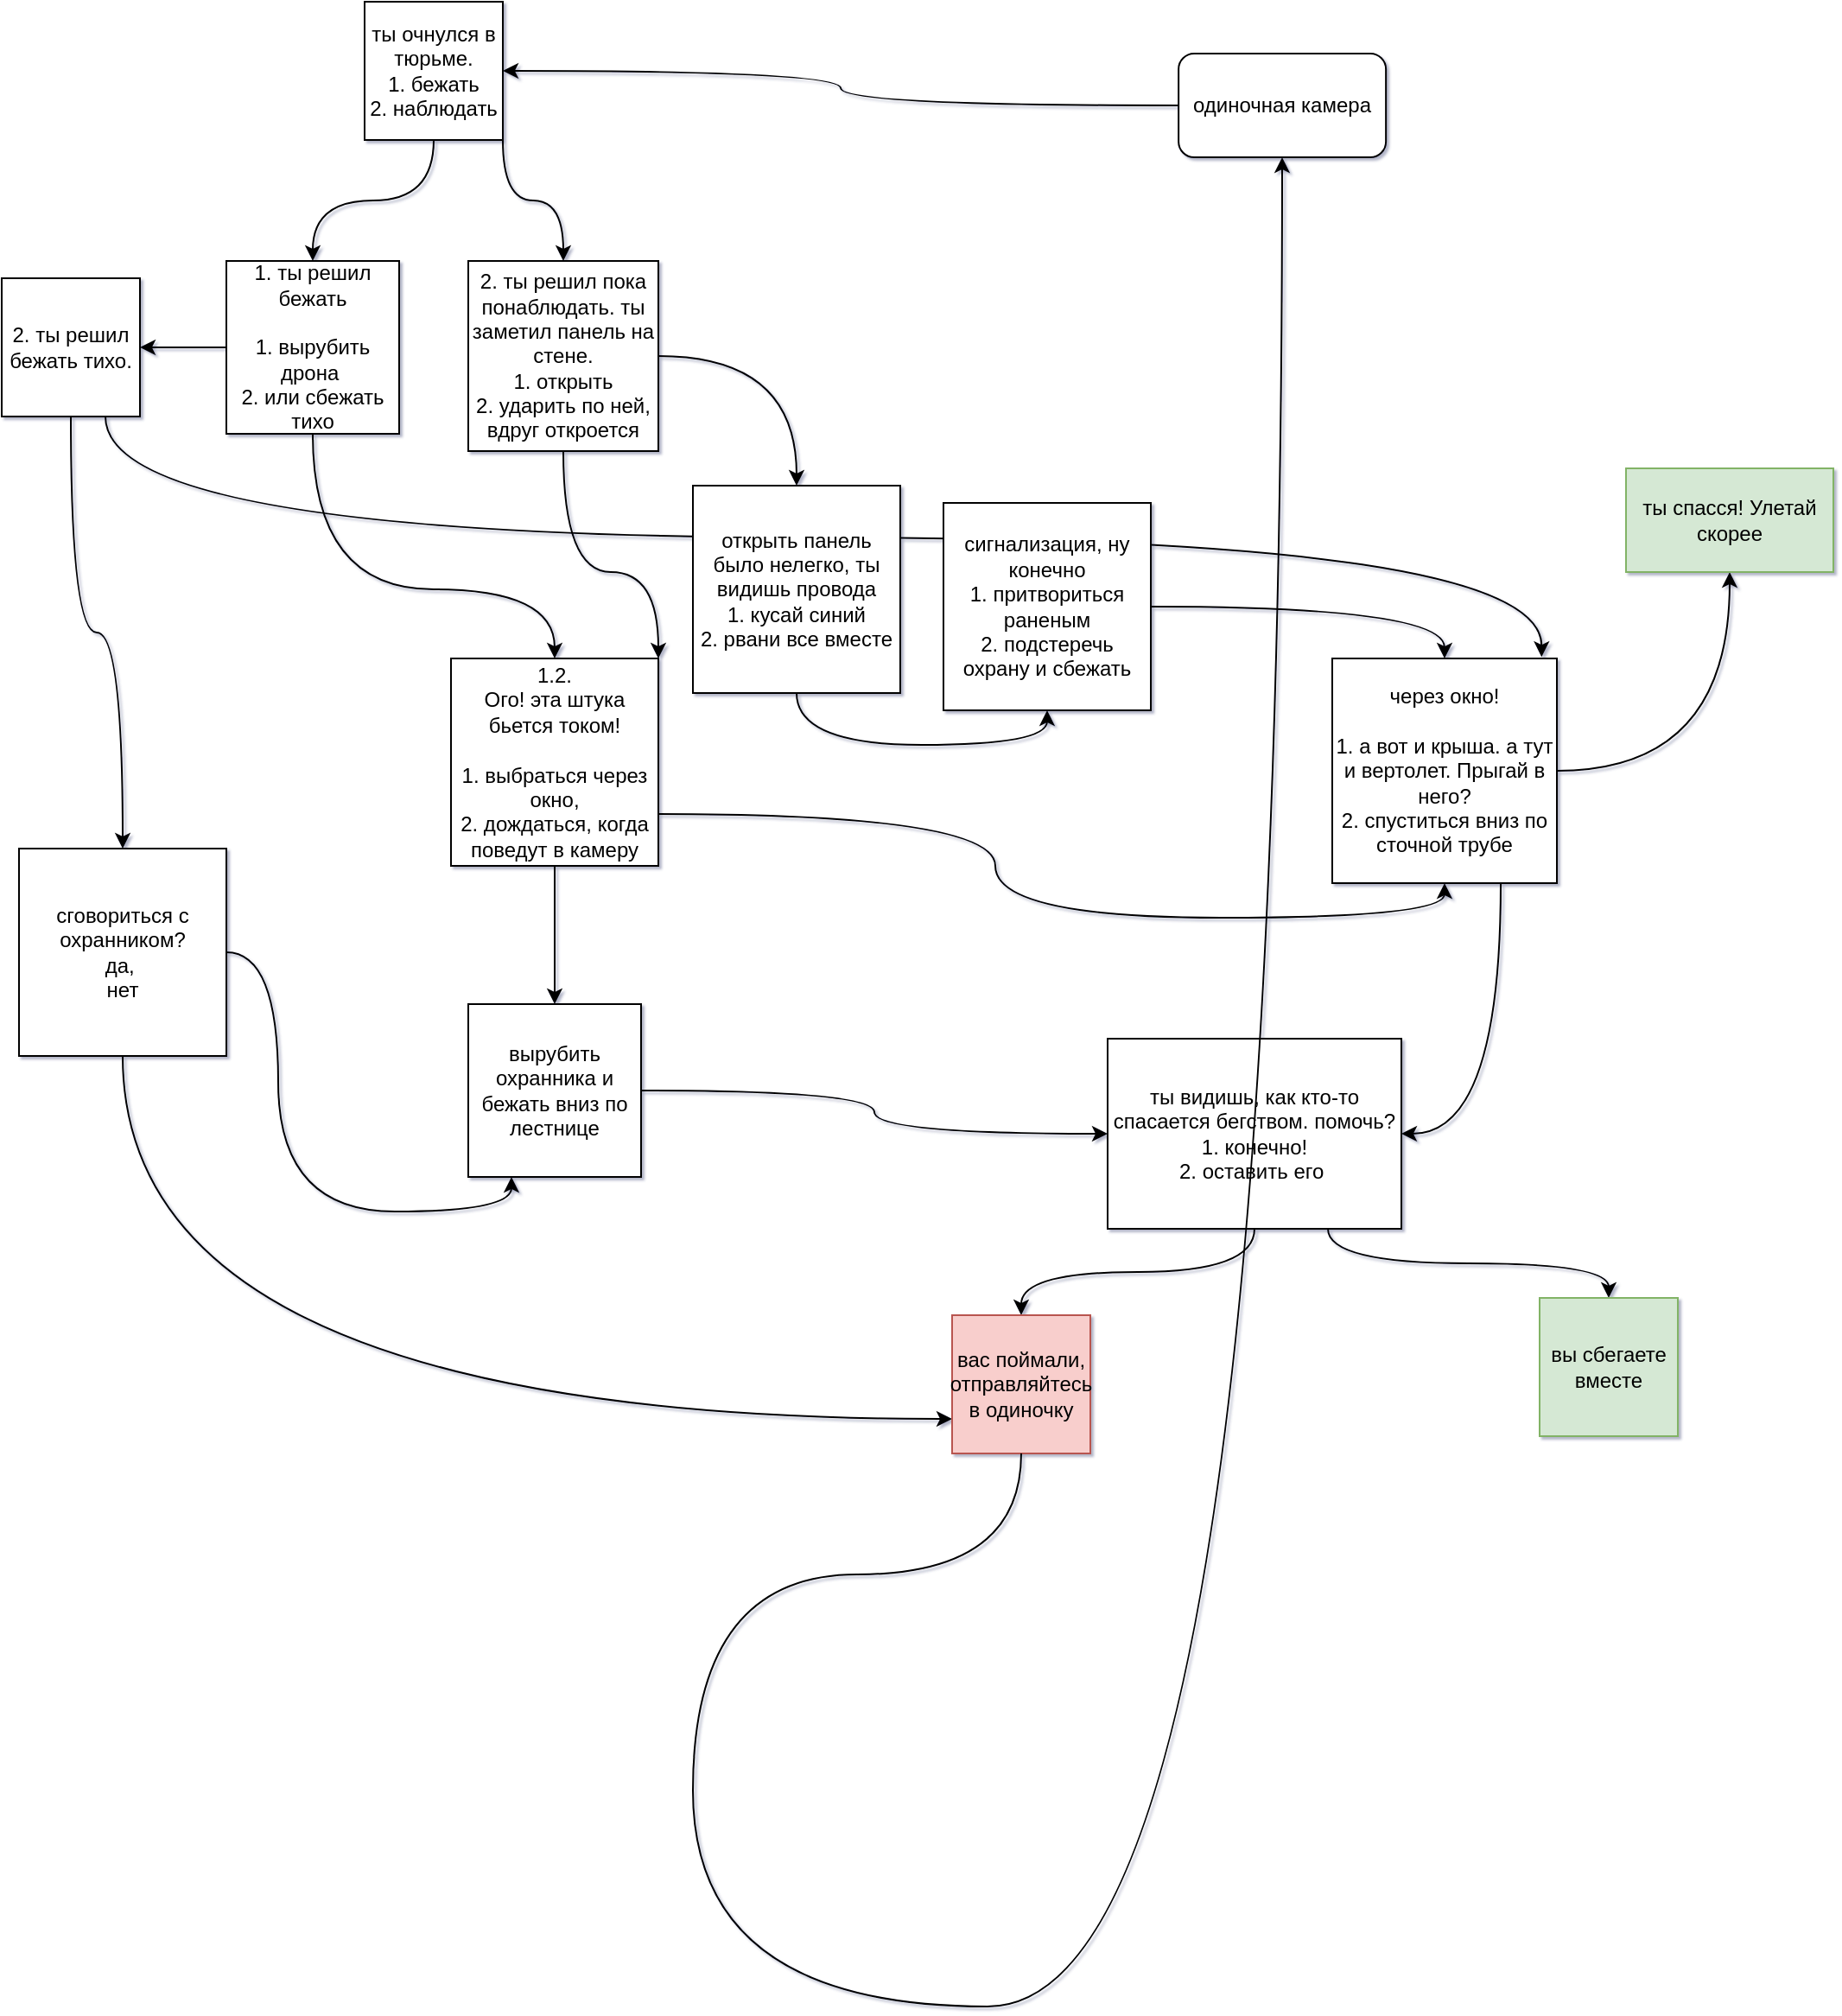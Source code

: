 <mxfile version="13.10.2" type="github">
  <diagram id="MCoECfVCoOh9HcjXjtBz" name="Page-1">
    <mxGraphModel dx="1384" dy="773" grid="1" gridSize="10" guides="1" tooltips="1" connect="1" arrows="1" fold="1" page="1" pageScale="1" pageWidth="1169" pageHeight="827" background="none" math="0" shadow="1">
      <root>
        <mxCell id="0" />
        <mxCell id="1" parent="0" />
        <mxCell id="U4ozedeX-4zujju5WsK9-7" style="edgeStyle=orthogonalEdgeStyle;orthogonalLoop=1;jettySize=auto;html=1;exitX=0.5;exitY=1;exitDx=0;exitDy=0;curved=1;" edge="1" parent="1" source="U4ozedeX-4zujju5WsK9-1" target="U4ozedeX-4zujju5WsK9-3">
          <mxGeometry relative="1" as="geometry" />
        </mxCell>
        <mxCell id="U4ozedeX-4zujju5WsK9-8" style="edgeStyle=orthogonalEdgeStyle;orthogonalLoop=1;jettySize=auto;html=1;exitX=1;exitY=1;exitDx=0;exitDy=0;curved=1;" edge="1" parent="1" source="U4ozedeX-4zujju5WsK9-1" target="U4ozedeX-4zujju5WsK9-5">
          <mxGeometry relative="1" as="geometry" />
        </mxCell>
        <mxCell id="U4ozedeX-4zujju5WsK9-1" value="ты очнулся в тюрьме.&lt;br&gt;1. бежать&lt;br&gt;2. наблюдать" style="whiteSpace=wrap;html=1;aspect=fixed;" vertex="1" parent="1">
          <mxGeometry x="210" y="70" width="80" height="80" as="geometry" />
        </mxCell>
        <mxCell id="U4ozedeX-4zujju5WsK9-15" style="edgeStyle=orthogonalEdgeStyle;orthogonalLoop=1;jettySize=auto;html=1;exitX=0.5;exitY=1;exitDx=0;exitDy=0;curved=1;" edge="1" parent="1" source="U4ozedeX-4zujju5WsK9-2" target="U4ozedeX-4zujju5WsK9-14">
          <mxGeometry relative="1" as="geometry" />
        </mxCell>
        <mxCell id="U4ozedeX-4zujju5WsK9-56" style="edgeStyle=orthogonalEdgeStyle;curved=1;rounded=0;orthogonalLoop=1;jettySize=auto;html=1;exitX=0.75;exitY=1;exitDx=0;exitDy=0;entryX=0.932;entryY=-0.007;entryDx=0;entryDy=0;entryPerimeter=0;" edge="1" parent="1" source="U4ozedeX-4zujju5WsK9-2" target="U4ozedeX-4zujju5WsK9-33">
          <mxGeometry relative="1" as="geometry" />
        </mxCell>
        <mxCell id="U4ozedeX-4zujju5WsK9-2" value="2. ты решил бежать тихо." style="whiteSpace=wrap;html=1;aspect=fixed;" vertex="1" parent="1">
          <mxGeometry y="230" width="80" height="80" as="geometry" />
        </mxCell>
        <mxCell id="U4ozedeX-4zujju5WsK9-9" style="edgeStyle=orthogonalEdgeStyle;orthogonalLoop=1;jettySize=auto;html=1;exitX=0;exitY=0.5;exitDx=0;exitDy=0;entryX=1;entryY=0.5;entryDx=0;entryDy=0;curved=1;" edge="1" parent="1" source="U4ozedeX-4zujju5WsK9-3" target="U4ozedeX-4zujju5WsK9-2">
          <mxGeometry relative="1" as="geometry" />
        </mxCell>
        <mxCell id="U4ozedeX-4zujju5WsK9-10" style="edgeStyle=orthogonalEdgeStyle;orthogonalLoop=1;jettySize=auto;html=1;exitX=0.5;exitY=1;exitDx=0;exitDy=0;curved=1;" edge="1" parent="1" source="U4ozedeX-4zujju5WsK9-3" target="U4ozedeX-4zujju5WsK9-6">
          <mxGeometry relative="1" as="geometry">
            <Array as="points">
              <mxPoint x="180" y="410" />
              <mxPoint x="320" y="410" />
            </Array>
          </mxGeometry>
        </mxCell>
        <mxCell id="U4ozedeX-4zujju5WsK9-3" value="1. ты решил бежать&lt;br&gt;&lt;br&gt;1. вырубить дрона&amp;nbsp;&lt;br&gt;2. или сбежать тихо" style="whiteSpace=wrap;html=1;aspect=fixed;" vertex="1" parent="1">
          <mxGeometry x="130" y="220" width="100" height="100" as="geometry" />
        </mxCell>
        <mxCell id="U4ozedeX-4zujju5WsK9-23" style="edgeStyle=orthogonalEdgeStyle;orthogonalLoop=1;jettySize=auto;html=1;exitX=0.5;exitY=1;exitDx=0;exitDy=0;entryX=0.5;entryY=1;entryDx=0;entryDy=0;curved=1;" edge="1" parent="1" source="U4ozedeX-4zujju5WsK9-4" target="U4ozedeX-4zujju5WsK9-21">
          <mxGeometry relative="1" as="geometry" />
        </mxCell>
        <mxCell id="U4ozedeX-4zujju5WsK9-4" value="открыть панель было нелегко, ты видишь провода&lt;br&gt;1. кусай синий&lt;br&gt;2. рвани все вместе" style="whiteSpace=wrap;html=1;aspect=fixed;" vertex="1" parent="1">
          <mxGeometry x="400" y="350" width="120" height="120" as="geometry" />
        </mxCell>
        <mxCell id="U4ozedeX-4zujju5WsK9-26" style="edgeStyle=orthogonalEdgeStyle;orthogonalLoop=1;jettySize=auto;html=1;exitX=0.5;exitY=1;exitDx=0;exitDy=0;entryX=1;entryY=0;entryDx=0;entryDy=0;curved=1;" edge="1" parent="1" source="U4ozedeX-4zujju5WsK9-5" target="U4ozedeX-4zujju5WsK9-6">
          <mxGeometry relative="1" as="geometry">
            <Array as="points">
              <mxPoint x="325" y="400" />
              <mxPoint x="380" y="400" />
            </Array>
          </mxGeometry>
        </mxCell>
        <mxCell id="U4ozedeX-4zujju5WsK9-34" style="edgeStyle=orthogonalEdgeStyle;curved=1;rounded=0;orthogonalLoop=1;jettySize=auto;html=1;exitX=1;exitY=0.5;exitDx=0;exitDy=0;entryX=0.5;entryY=0;entryDx=0;entryDy=0;" edge="1" parent="1" source="U4ozedeX-4zujju5WsK9-5" target="U4ozedeX-4zujju5WsK9-4">
          <mxGeometry relative="1" as="geometry" />
        </mxCell>
        <mxCell id="U4ozedeX-4zujju5WsK9-5" value="2. ты решил пока понаблюдать. ты заметил панель на стене. &lt;br&gt;1. открыть&lt;br&gt;2. ударить по ней, вдруг откроется" style="whiteSpace=wrap;html=1;aspect=fixed;" vertex="1" parent="1">
          <mxGeometry x="270" y="220" width="110" height="110" as="geometry" />
        </mxCell>
        <mxCell id="U4ozedeX-4zujju5WsK9-27" style="edgeStyle=orthogonalEdgeStyle;orthogonalLoop=1;jettySize=auto;html=1;exitX=0.5;exitY=1;exitDx=0;exitDy=0;curved=1;" edge="1" parent="1" source="U4ozedeX-4zujju5WsK9-6" target="U4ozedeX-4zujju5WsK9-28">
          <mxGeometry relative="1" as="geometry">
            <mxPoint x="320" y="650" as="targetPoint" />
          </mxGeometry>
        </mxCell>
        <mxCell id="U4ozedeX-4zujju5WsK9-31" style="edgeStyle=orthogonalEdgeStyle;orthogonalLoop=1;jettySize=auto;html=1;exitX=1;exitY=0.75;exitDx=0;exitDy=0;entryX=0.5;entryY=1;entryDx=0;entryDy=0;curved=1;" edge="1" parent="1" source="U4ozedeX-4zujju5WsK9-6" target="U4ozedeX-4zujju5WsK9-33">
          <mxGeometry relative="1" as="geometry">
            <mxPoint x="760" y="550" as="targetPoint" />
          </mxGeometry>
        </mxCell>
        <mxCell id="U4ozedeX-4zujju5WsK9-6" value="1.2.&lt;br&gt;Ого! эта штука бьется током!&lt;br&gt;&lt;br&gt;1. выбраться через окно,&lt;br&gt;2. дождаться, когда поведут в камеру" style="whiteSpace=wrap;html=1;aspect=fixed;" vertex="1" parent="1">
          <mxGeometry x="260" y="450" width="120" height="120" as="geometry" />
        </mxCell>
        <mxCell id="U4ozedeX-4zujju5WsK9-45" style="edgeStyle=orthogonalEdgeStyle;curved=1;rounded=0;orthogonalLoop=1;jettySize=auto;html=1;exitX=0.5;exitY=1;exitDx=0;exitDy=0;entryX=0;entryY=0.75;entryDx=0;entryDy=0;" edge="1" parent="1" source="U4ozedeX-4zujju5WsK9-14" target="U4ozedeX-4zujju5WsK9-44">
          <mxGeometry relative="1" as="geometry" />
        </mxCell>
        <mxCell id="U4ozedeX-4zujju5WsK9-55" style="edgeStyle=orthogonalEdgeStyle;curved=1;rounded=0;orthogonalLoop=1;jettySize=auto;html=1;entryX=0.25;entryY=1;entryDx=0;entryDy=0;" edge="1" parent="1" source="U4ozedeX-4zujju5WsK9-14" target="U4ozedeX-4zujju5WsK9-28">
          <mxGeometry relative="1" as="geometry">
            <Array as="points">
              <mxPoint x="160" y="620" />
              <mxPoint x="160" y="770" />
              <mxPoint x="295" y="770" />
            </Array>
          </mxGeometry>
        </mxCell>
        <mxCell id="U4ozedeX-4zujju5WsK9-14" value="сговориться с охранником?&lt;br&gt;да,&amp;nbsp;&lt;br&gt;нет" style="whiteSpace=wrap;html=1;aspect=fixed;" vertex="1" parent="1">
          <mxGeometry x="10" y="560" width="120" height="120" as="geometry" />
        </mxCell>
        <mxCell id="U4ozedeX-4zujju5WsK9-32" style="edgeStyle=orthogonalEdgeStyle;orthogonalLoop=1;jettySize=auto;html=1;exitX=1;exitY=0.5;exitDx=0;exitDy=0;entryX=0.5;entryY=0;entryDx=0;entryDy=0;curved=1;" edge="1" parent="1" source="U4ozedeX-4zujju5WsK9-21" target="U4ozedeX-4zujju5WsK9-33">
          <mxGeometry relative="1" as="geometry">
            <mxPoint x="750" y="440.333" as="targetPoint" />
          </mxGeometry>
        </mxCell>
        <mxCell id="U4ozedeX-4zujju5WsK9-21" value="сигнализация, ну конечно&lt;br&gt;1. притвориться раненым&lt;br&gt;2. подстеречь охрану и сбежать" style="whiteSpace=wrap;html=1;aspect=fixed;" vertex="1" parent="1">
          <mxGeometry x="545" y="360" width="120" height="120" as="geometry" />
        </mxCell>
        <mxCell id="U4ozedeX-4zujju5WsK9-38" style="edgeStyle=orthogonalEdgeStyle;curved=1;rounded=0;orthogonalLoop=1;jettySize=auto;html=1;exitX=1;exitY=0.5;exitDx=0;exitDy=0;" edge="1" parent="1" source="U4ozedeX-4zujju5WsK9-28" target="U4ozedeX-4zujju5WsK9-37">
          <mxGeometry relative="1" as="geometry" />
        </mxCell>
        <mxCell id="U4ozedeX-4zujju5WsK9-28" value="вырубить охранника и бежать вниз по лестнице" style="whiteSpace=wrap;html=1;aspect=fixed;" vertex="1" parent="1">
          <mxGeometry x="270" y="650" width="100" height="100" as="geometry" />
        </mxCell>
        <mxCell id="U4ozedeX-4zujju5WsK9-39" style="edgeStyle=orthogonalEdgeStyle;curved=1;rounded=0;orthogonalLoop=1;jettySize=auto;html=1;exitX=0.75;exitY=1;exitDx=0;exitDy=0;entryX=1;entryY=0.5;entryDx=0;entryDy=0;" edge="1" parent="1" source="U4ozedeX-4zujju5WsK9-33" target="U4ozedeX-4zujju5WsK9-37">
          <mxGeometry relative="1" as="geometry" />
        </mxCell>
        <mxCell id="U4ozedeX-4zujju5WsK9-41" style="edgeStyle=orthogonalEdgeStyle;curved=1;rounded=0;orthogonalLoop=1;jettySize=auto;html=1;exitX=1;exitY=0.5;exitDx=0;exitDy=0;" edge="1" parent="1" source="U4ozedeX-4zujju5WsK9-33" target="U4ozedeX-4zujju5WsK9-40">
          <mxGeometry relative="1" as="geometry" />
        </mxCell>
        <mxCell id="U4ozedeX-4zujju5WsK9-33" value="через окно!&lt;br&gt;&lt;br&gt;1. а вот и крыша. а тут и вертолет. Прыгай в него?&lt;br&gt;2. спуститься вниз по сточной трубе" style="whiteSpace=wrap;html=1;aspect=fixed;" vertex="1" parent="1">
          <mxGeometry x="770" y="450" width="130" height="130" as="geometry" />
        </mxCell>
        <mxCell id="U4ozedeX-4zujju5WsK9-46" style="edgeStyle=orthogonalEdgeStyle;curved=1;rounded=0;orthogonalLoop=1;jettySize=auto;html=1;exitX=0.5;exitY=1;exitDx=0;exitDy=0;" edge="1" parent="1" source="U4ozedeX-4zujju5WsK9-37" target="U4ozedeX-4zujju5WsK9-44">
          <mxGeometry relative="1" as="geometry" />
        </mxCell>
        <mxCell id="U4ozedeX-4zujju5WsK9-47" style="edgeStyle=orthogonalEdgeStyle;curved=1;rounded=0;orthogonalLoop=1;jettySize=auto;html=1;exitX=0.75;exitY=1;exitDx=0;exitDy=0;" edge="1" parent="1" source="U4ozedeX-4zujju5WsK9-37" target="U4ozedeX-4zujju5WsK9-48">
          <mxGeometry relative="1" as="geometry">
            <mxPoint x="930" y="860" as="targetPoint" />
          </mxGeometry>
        </mxCell>
        <mxCell id="U4ozedeX-4zujju5WsK9-37" value="ты видишь, как кто-то спасается бегством. помочь?&lt;br&gt;1. конечно!&lt;br&gt;2. оставить его&amp;nbsp;" style="whiteSpace=wrap;html=1;" vertex="1" parent="1">
          <mxGeometry x="640" y="670" width="170" height="110" as="geometry" />
        </mxCell>
        <mxCell id="U4ozedeX-4zujju5WsK9-40" value="ты спасся! Улетай скорее" style="whiteSpace=wrap;html=1;fillColor=#d5e8d4;strokeColor=#82b366;" vertex="1" parent="1">
          <mxGeometry x="940" y="340" width="120" height="60" as="geometry" />
        </mxCell>
        <mxCell id="U4ozedeX-4zujju5WsK9-44" value="вас поймали, отправляйтесь в одиночку" style="whiteSpace=wrap;html=1;aspect=fixed;fillColor=#f8cecc;strokeColor=#b85450;" vertex="1" parent="1">
          <mxGeometry x="550" y="830" width="80" height="80" as="geometry" />
        </mxCell>
        <mxCell id="U4ozedeX-4zujju5WsK9-48" value="вы сбегаете вместе" style="whiteSpace=wrap;html=1;aspect=fixed;fillColor=#d5e8d4;strokeColor=#82b366;" vertex="1" parent="1">
          <mxGeometry x="890" y="820" width="80" height="80" as="geometry" />
        </mxCell>
        <mxCell id="U4ozedeX-4zujju5WsK9-52" style="edgeStyle=orthogonalEdgeStyle;curved=1;rounded=0;orthogonalLoop=1;jettySize=auto;html=1;exitX=0.5;exitY=1;exitDx=0;exitDy=0;" edge="1" parent="1" source="U4ozedeX-4zujju5WsK9-44" target="U4ozedeX-4zujju5WsK9-53">
          <mxGeometry relative="1" as="geometry">
            <mxPoint x="741.067" y="130" as="targetPoint" />
            <mxPoint x="270" y="860" as="sourcePoint" />
            <Array as="points">
              <mxPoint x="590" y="980" />
              <mxPoint x="400" y="980" />
              <mxPoint x="400" y="1230" />
              <mxPoint x="741" y="1230" />
            </Array>
          </mxGeometry>
        </mxCell>
        <mxCell id="U4ozedeX-4zujju5WsK9-54" style="edgeStyle=orthogonalEdgeStyle;curved=1;rounded=0;orthogonalLoop=1;jettySize=auto;html=1;entryX=1;entryY=0.5;entryDx=0;entryDy=0;" edge="1" parent="1" source="U4ozedeX-4zujju5WsK9-53" target="U4ozedeX-4zujju5WsK9-1">
          <mxGeometry relative="1" as="geometry" />
        </mxCell>
        <mxCell id="U4ozedeX-4zujju5WsK9-53" value="одиночная камера" style="rounded=1;whiteSpace=wrap;html=1;" vertex="1" parent="1">
          <mxGeometry x="681.067" y="100" width="120" height="60" as="geometry" />
        </mxCell>
      </root>
    </mxGraphModel>
  </diagram>
</mxfile>
